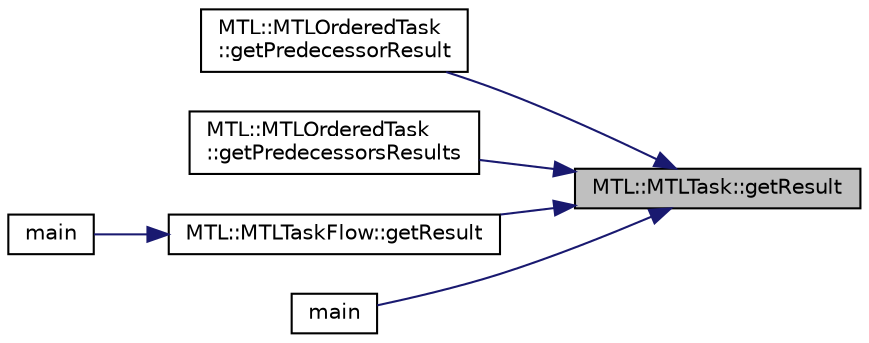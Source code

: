 digraph "MTL::MTLTask::getResult"
{
 // LATEX_PDF_SIZE
  edge [fontname="Helvetica",fontsize="10",labelfontname="Helvetica",labelfontsize="10"];
  node [fontname="Helvetica",fontsize="10",shape=record];
  rankdir="RL";
  Node1 [label="MTL::MTLTask::getResult",height=0.2,width=0.4,color="black", fillcolor="grey75", style="filled", fontcolor="black",tooltip="Get the result of the task. When the execution is finished and the result is available."];
  Node1 -> Node2 [dir="back",color="midnightblue",fontsize="10",style="solid"];
  Node2 [label="MTL::MTLOrderedTask\l::getPredecessorResult",height=0.2,width=0.4,color="black", fillcolor="white", style="filled",URL="$d1/d77/classMTL_1_1MTLOrderedTask.html#ac810273dfda5c871a27c9abfd9bacbaa",tooltip="Get the Predecessor Result object."];
  Node1 -> Node3 [dir="back",color="midnightblue",fontsize="10",style="solid"];
  Node3 [label="MTL::MTLOrderedTask\l::getPredecessorsResults",height=0.2,width=0.4,color="black", fillcolor="white", style="filled",URL="$d1/d77/classMTL_1_1MTLOrderedTask.html#ad674007614b1cade345e809b96ad8764",tooltip="Get the Predecessors Results object."];
  Node1 -> Node4 [dir="back",color="midnightblue",fontsize="10",style="solid"];
  Node4 [label="MTL::MTLTaskFlow::getResult",height=0.2,width=0.4,color="black", fillcolor="white", style="filled",URL="$d7/d79/classMTL_1_1MTLTaskFlow.html#a1f756a20d8397eb3ab53fbd3edbdf40d",tooltip="Get the Result object."];
  Node4 -> Node5 [dir="back",color="midnightblue",fontsize="10",style="solid"];
  Node5 [label="main",height=0.2,width=0.4,color="black", fillcolor="white", style="filled",URL="$dc/d7b/example_2example__7_2main_8cpp.html#ae66f6b31b5ad750f1fe042a706a4e3d4",tooltip=" "];
  Node1 -> Node6 [dir="back",color="midnightblue",fontsize="10",style="solid"];
  Node6 [label="main",height=0.2,width=0.4,color="black", fillcolor="white", style="filled",URL="$d7/da2/example_2example__6_2main_8cpp.html#ae66f6b31b5ad750f1fe042a706a4e3d4",tooltip=" "];
}
